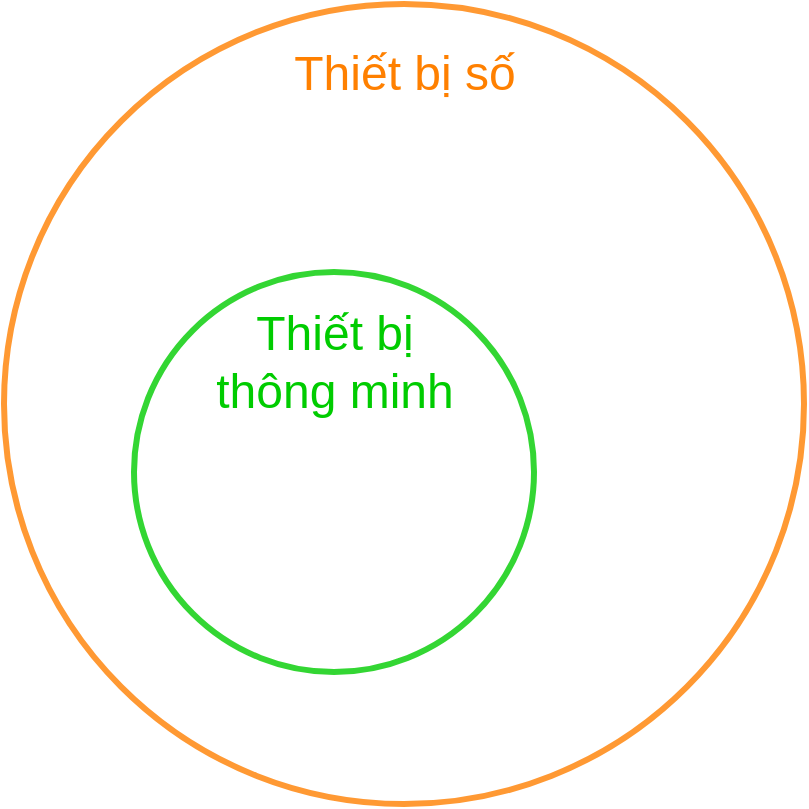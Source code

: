 <mxfile version="28.0.6">
  <diagram id="3228e29e-7158-1315-38df-8450db1d8a1d" name="Page-1">
    <mxGraphModel dx="1339" dy="964" grid="1" gridSize="10" guides="1" tooltips="1" connect="1" arrows="1" fold="1" page="1" pageScale="1" pageWidth="1169" pageHeight="827" background="none" math="0" shadow="0">
      <root>
        <mxCell id="0" />
        <mxCell id="1" parent="0" />
        <mxCell id="21531" value="" style="ellipse;fillColor=none;opacity=80;strokeColor=#FF8000;html=1;fontColor=#FFFFFF;strokeWidth=3;" parent="1" vertex="1">
          <mxGeometry x="320" y="80" width="400" height="400" as="geometry" />
        </mxCell>
        <mxCell id="21532" value="" style="ellipse;fillColor=none;opacity=80;strokeColor=#00CC00;html=1;fontColor=#FFFFFF;strokeWidth=3;" parent="1" vertex="1">
          <mxGeometry x="385" y="214" width="200" height="200" as="geometry" />
        </mxCell>
        <mxCell id="21534" value="Thiết bị số" style="text;fontSize=24;align=center;verticalAlign=middle;html=1;fontColor=#FF8000;" parent="1" vertex="1">
          <mxGeometry x="425" y="80" width="190" height="70" as="geometry" />
        </mxCell>
        <mxCell id="21536" value="Thiết bị&lt;div&gt;thông minh&lt;/div&gt;" style="text;fontSize=24;align=center;verticalAlign=middle;html=1;fontColor=#00CC00;" parent="1" vertex="1">
          <mxGeometry x="390" y="224" width="190" height="70" as="geometry" />
        </mxCell>
      </root>
    </mxGraphModel>
  </diagram>
</mxfile>

